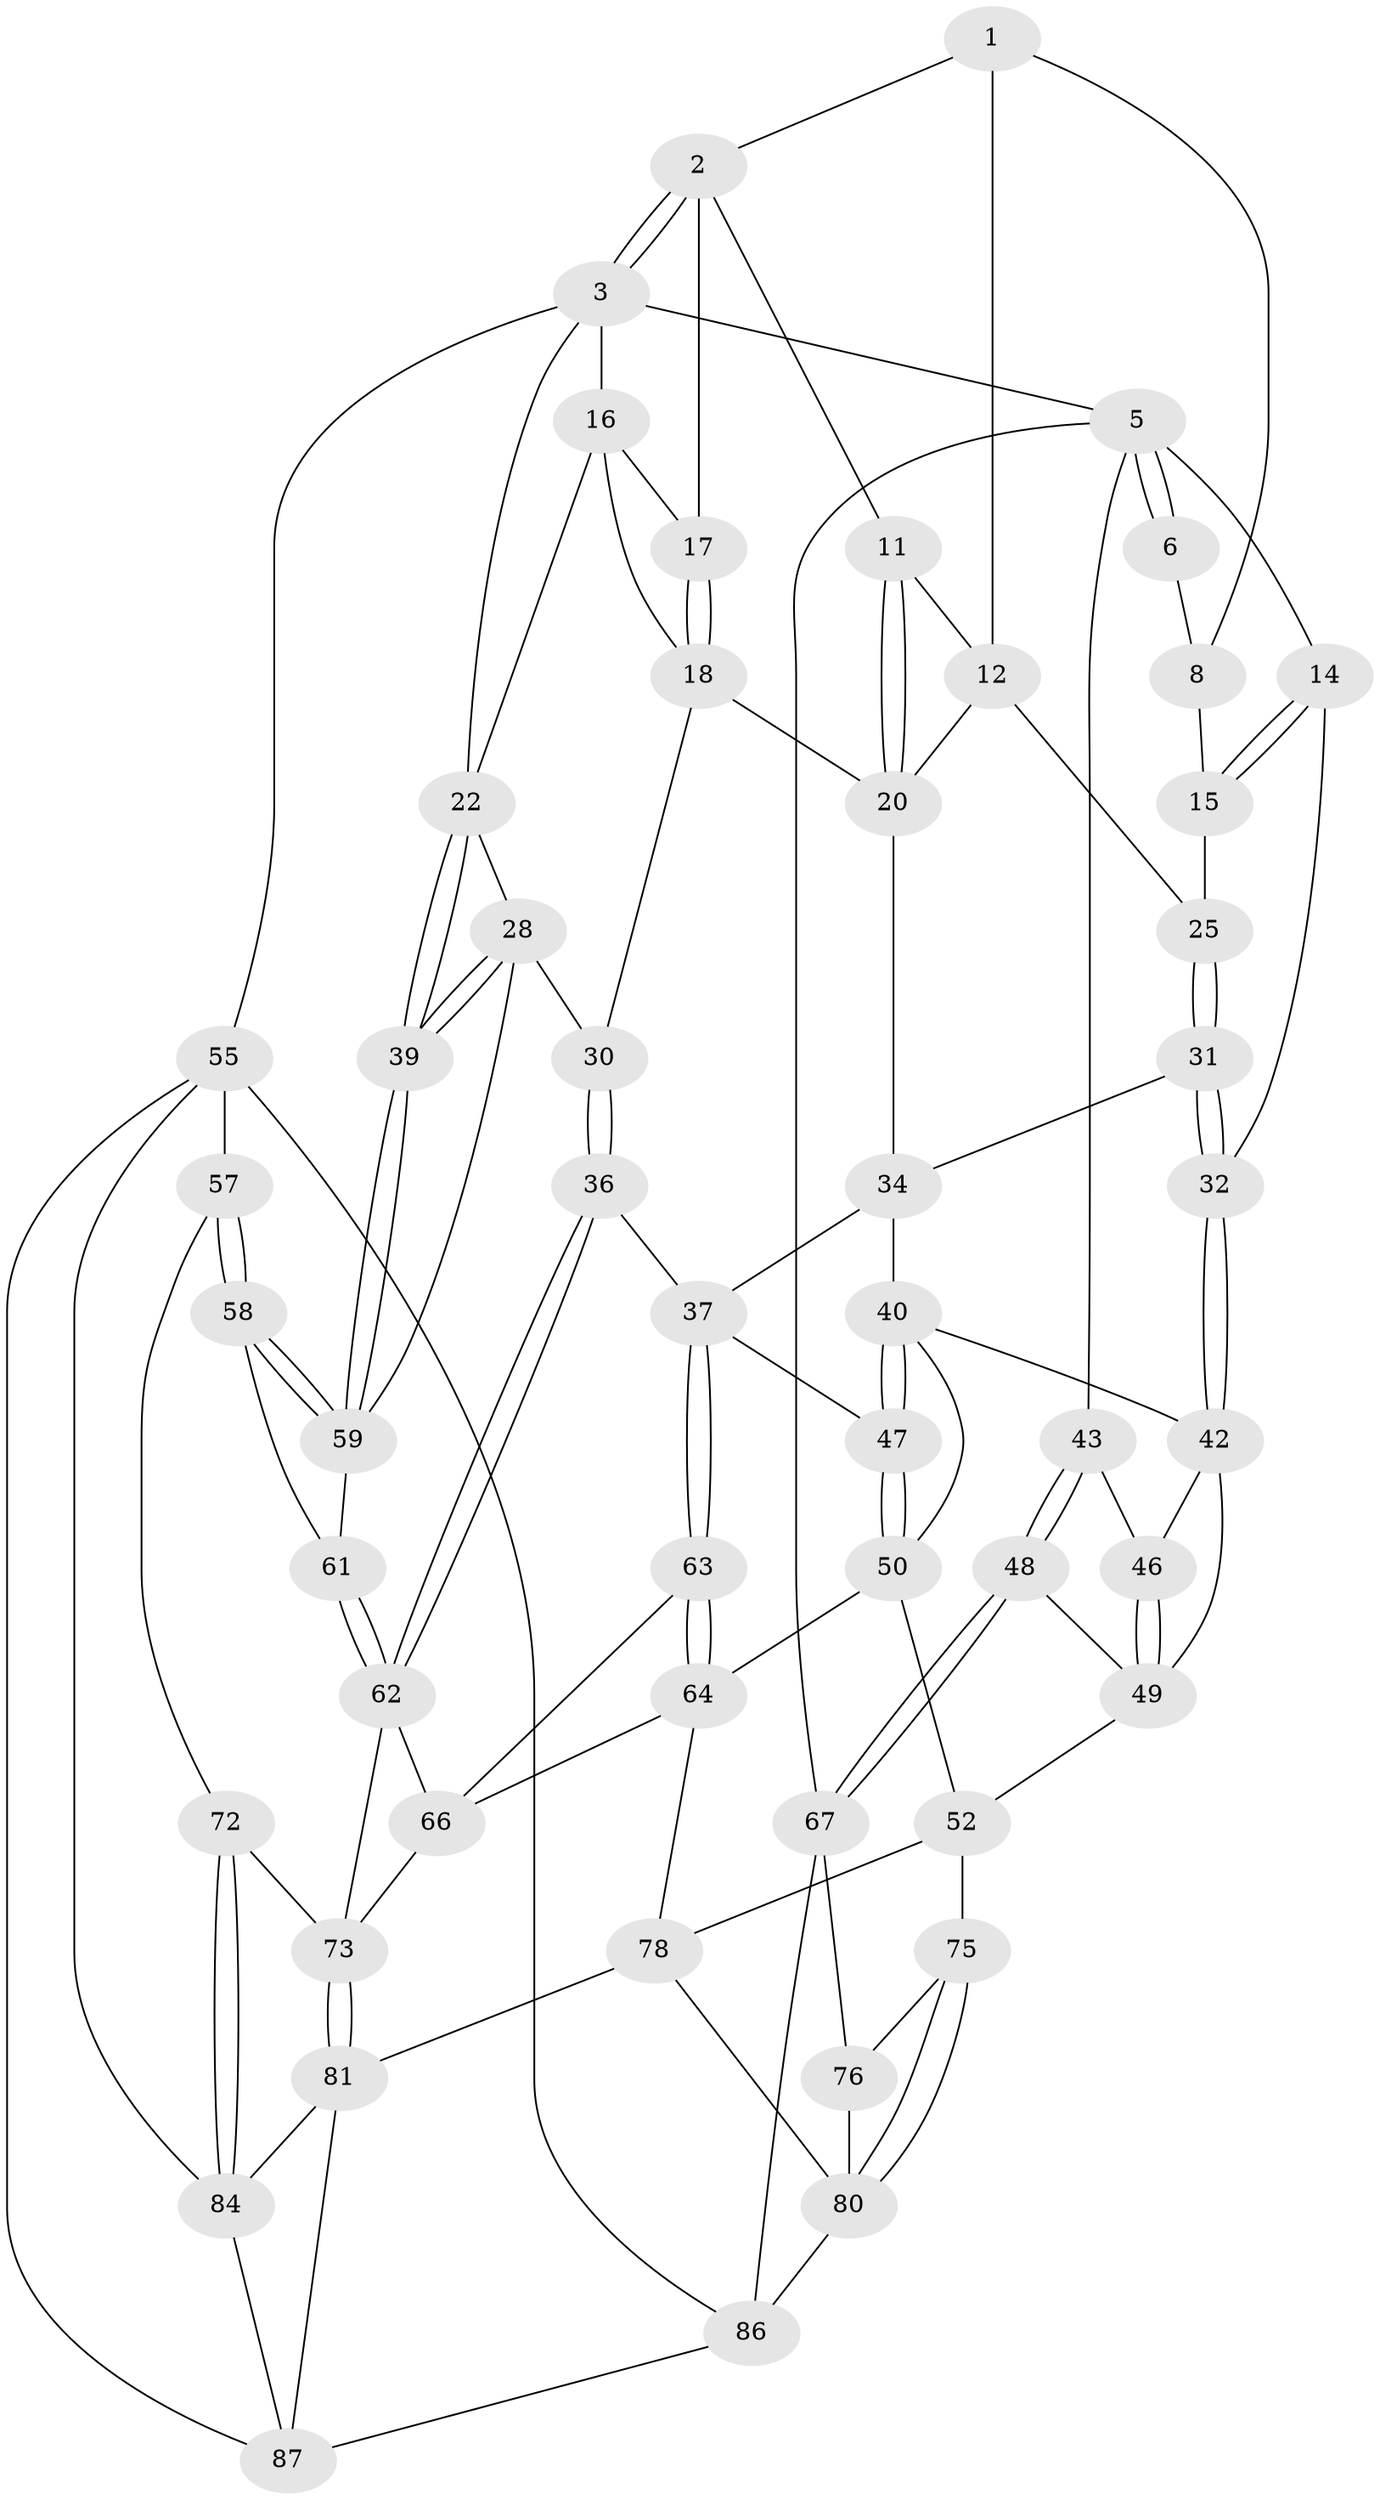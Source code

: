 // Generated by graph-tools (version 1.1) at 2025/52/02/27/25 19:52:36]
// undirected, 53 vertices, 121 edges
graph export_dot {
graph [start="1"]
  node [color=gray90,style=filled];
  1 [pos="+0.46063546677241723+0",super="+7"];
  2 [pos="+0.5580614077600561+0",super="+10"];
  3 [pos="+0.867832960258937+0",super="+4"];
  5 [pos="+0+0",super="+13"];
  6 [pos="+0.20846587472735054+0"];
  8 [pos="+0.3402855423143877+0.12684897755612007",super="+9"];
  11 [pos="+0.5279083989522505+0.12672974782903873"];
  12 [pos="+0.5137567301367664+0.12825162563226805",super="+24"];
  14 [pos="+0.12450371828347255+0.17967732560316702",super="+33"];
  15 [pos="+0.1255401368866245+0.17859946830516138",super="+26"];
  16 [pos="+0.8305249745862153+0",super="+21"];
  17 [pos="+0.5674320899057873+0.1030167207833881"];
  18 [pos="+0.7288856344532945+0.18910825822940136",super="+19"];
  20 [pos="+0.6641396677496896+0.23674498800848265",super="+27"];
  22 [pos="+1+0.0629384426573791",super="+23"];
  25 [pos="+0.37160384449029643+0.19682946960616124"];
  28 [pos="+0.9463610981579489+0.28248355459515406",super="+29"];
  30 [pos="+0.8410889938848598+0.38876739050564735"];
  31 [pos="+0.33938041784295603+0.26001922680880424"];
  32 [pos="+0.2395438259134999+0.3237745273666325"];
  34 [pos="+0.552920156384275+0.371240107514603",super="+35"];
  36 [pos="+0.7651618923951643+0.46117133988155035"];
  37 [pos="+0.5771031570779862+0.43848931550453585",super="+38"];
  39 [pos="+1+0.130039077303023"];
  40 [pos="+0.32640509572295023+0.39075596358154385",super="+41"];
  42 [pos="+0.26147374202589174+0.36920066328543605",super="+45"];
  43 [pos="+0+0.35162505812197653",super="+44"];
  46 [pos="+0.13902896742322185+0.4171256052548537"];
  47 [pos="+0.40811022460119883+0.437540117754547"];
  48 [pos="+0+0.44278479189007375"];
  49 [pos="+0.028244240625588776+0.5074438251748927",super="+54"];
  50 [pos="+0.3145352730239743+0.5720181263077454",super="+51"];
  52 [pos="+0.2852265604991303+0.6281940213489873",super="+53"];
  55 [pos="+1+1",super="+56"];
  57 [pos="+1+0.7568133445450322",super="+71"];
  58 [pos="+1+0.5637928943419138",super="+68"];
  59 [pos="+1+0.48102123126469776",super="+60"];
  61 [pos="+0.9060966010778699+0.6012464301730611"];
  62 [pos="+0.8026405927339262+0.6083551610667917",super="+65"];
  63 [pos="+0.5630945265311166+0.4942553401339588"];
  64 [pos="+0.4832252320540385+0.596041407305867",super="+70"];
  66 [pos="+0.6622727805702352+0.6264465665097989",super="+69"];
  67 [pos="+0+0.7855823781806034",super="+77"];
  72 [pos="+0.8552214971417149+0.8137775154383774"];
  73 [pos="+0.8015145192443759+0.7916932141220958",super="+74"];
  75 [pos="+0.20472478806640654+0.6674650481788732"];
  76 [pos="+0.054483496905040806+0.7722592661026068"];
  78 [pos="+0.5209663672414353+0.8526013914756341",super="+79"];
  80 [pos="+0.2736305347747694+0.9103182263149409",super="+83"];
  81 [pos="+0.6873640012305482+0.8797411502014364",super="+82"];
  84 [pos="+0.881520771672455+0.8611821245460518",super="+85"];
  86 [pos="+0.19697214858080483+1",super="+88"];
  87 [pos="+0.5105753426042029+1",super="+89"];
  1 -- 2;
  1 -- 8;
  1 -- 12;
  2 -- 3;
  2 -- 3;
  2 -- 17;
  2 -- 11;
  3 -- 16;
  3 -- 5;
  3 -- 22;
  3 -- 55;
  5 -- 6;
  5 -- 6;
  5 -- 67;
  5 -- 43;
  5 -- 14;
  6 -- 8;
  8 -- 15 [weight=2];
  11 -- 12;
  11 -- 20;
  11 -- 20;
  12 -- 25;
  12 -- 20;
  14 -- 15;
  14 -- 15;
  14 -- 32;
  15 -- 25;
  16 -- 17;
  16 -- 18;
  16 -- 22;
  17 -- 18;
  17 -- 18;
  18 -- 20;
  18 -- 30;
  20 -- 34;
  22 -- 39;
  22 -- 39;
  22 -- 28;
  25 -- 31;
  25 -- 31;
  28 -- 39;
  28 -- 39;
  28 -- 30;
  28 -- 59;
  30 -- 36;
  30 -- 36;
  31 -- 32;
  31 -- 32;
  31 -- 34;
  32 -- 42;
  32 -- 42;
  34 -- 37;
  34 -- 40;
  36 -- 37;
  36 -- 62;
  36 -- 62;
  37 -- 63;
  37 -- 63;
  37 -- 47;
  39 -- 59;
  39 -- 59;
  40 -- 47;
  40 -- 47;
  40 -- 42;
  40 -- 50;
  42 -- 49;
  42 -- 46;
  43 -- 48;
  43 -- 48;
  43 -- 46;
  46 -- 49;
  46 -- 49;
  47 -- 50;
  47 -- 50;
  48 -- 49;
  48 -- 67;
  48 -- 67;
  49 -- 52;
  50 -- 64;
  50 -- 52;
  52 -- 78;
  52 -- 75;
  55 -- 57;
  55 -- 84;
  55 -- 86;
  55 -- 87;
  57 -- 58 [weight=2];
  57 -- 58;
  57 -- 72;
  58 -- 59;
  58 -- 59;
  58 -- 61;
  59 -- 61;
  61 -- 62;
  61 -- 62;
  62 -- 73;
  62 -- 66;
  63 -- 64;
  63 -- 64;
  63 -- 66;
  64 -- 78;
  64 -- 66;
  66 -- 73;
  67 -- 86 [weight=2];
  67 -- 76;
  72 -- 73;
  72 -- 84;
  72 -- 84;
  73 -- 81;
  73 -- 81;
  75 -- 76;
  75 -- 80;
  75 -- 80;
  76 -- 80;
  78 -- 80;
  78 -- 81;
  80 -- 86;
  81 -- 84;
  81 -- 87;
  84 -- 87;
  86 -- 87;
}
